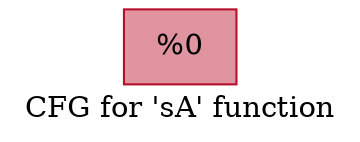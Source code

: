 digraph "CFG for 'sA' function" {
	label="CFG for 'sA' function";

	Node0x55fd58e67a70 [shape=record,color="#b70d28ff", style=filled, fillcolor="#b70d2870",label="{%0 }"];
}
